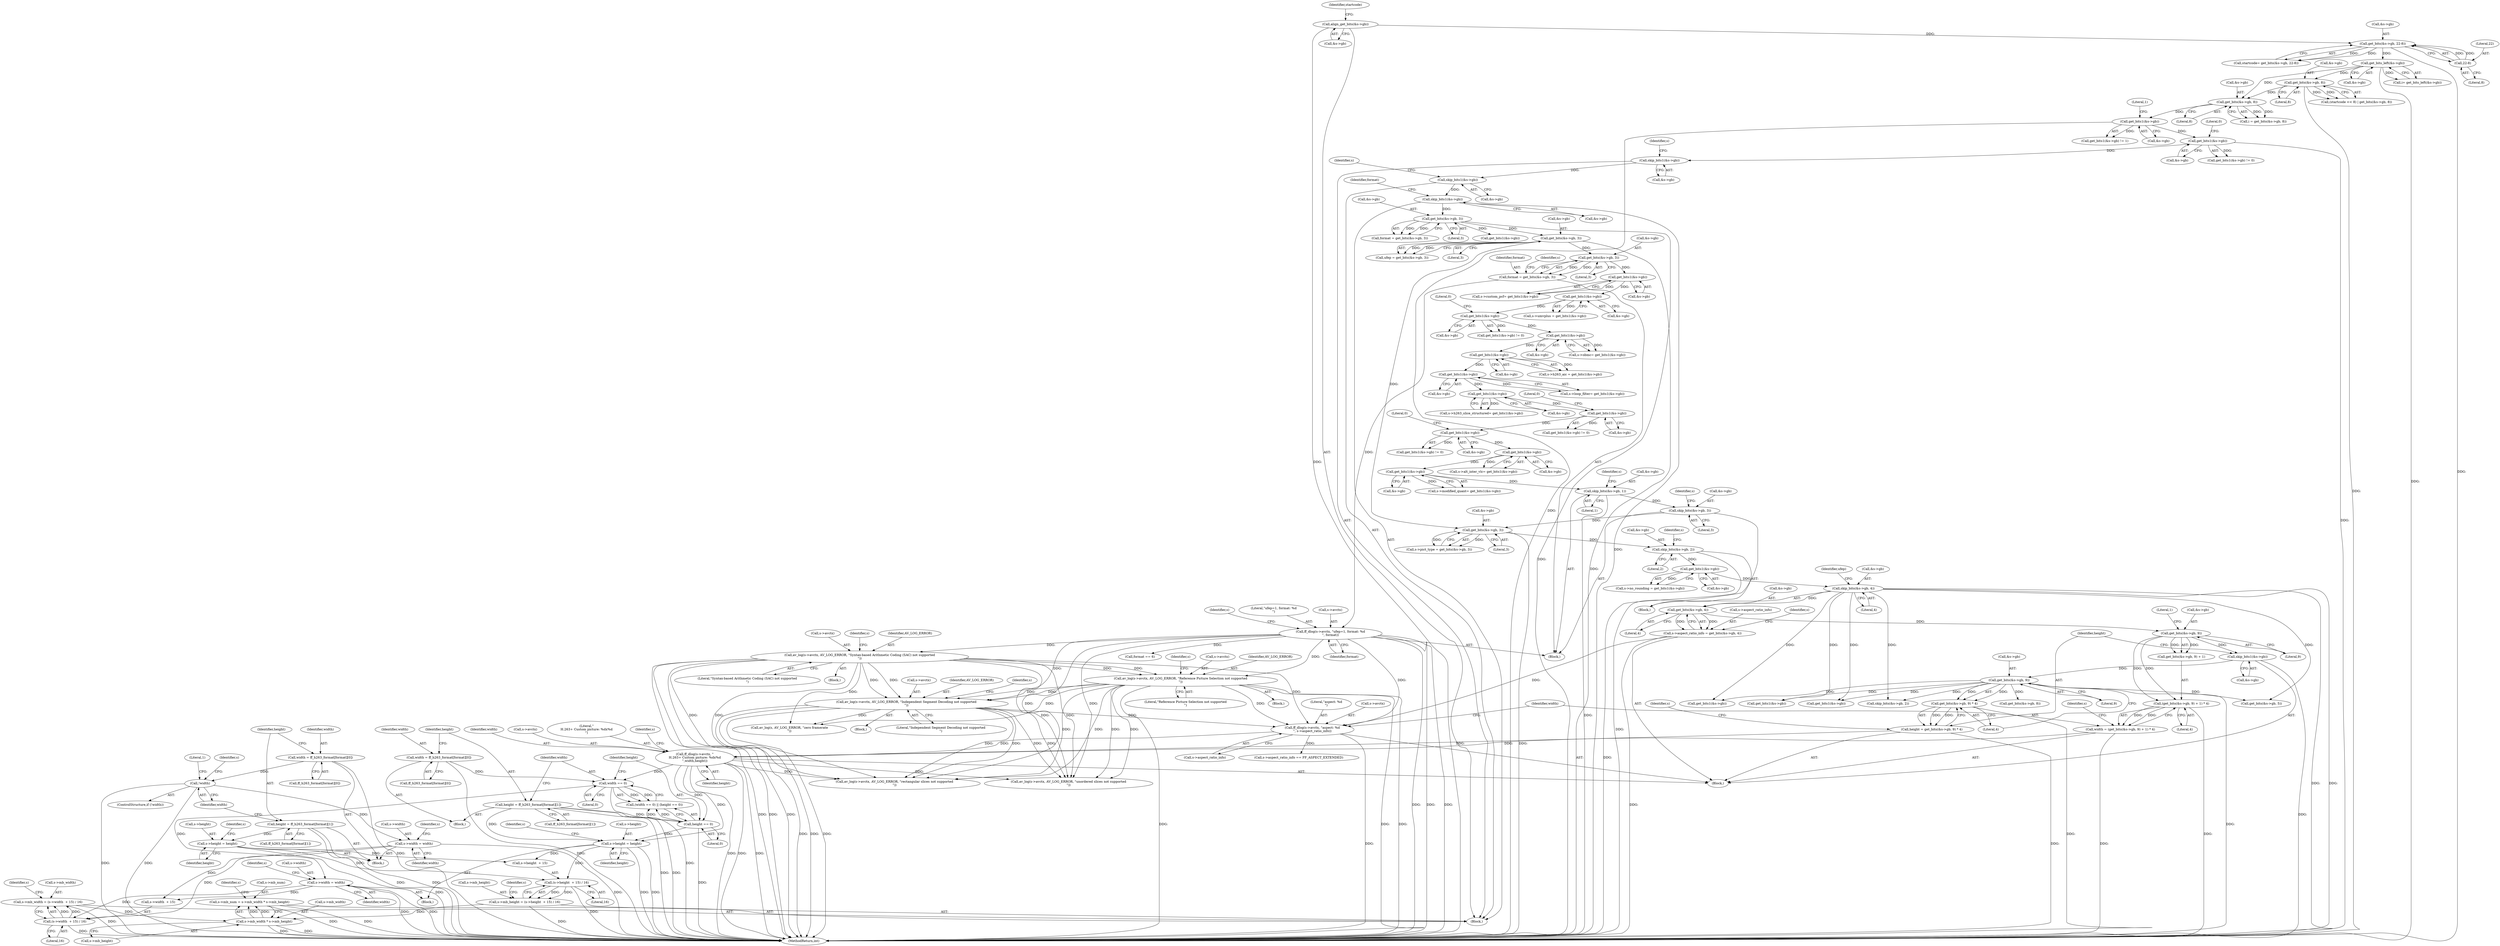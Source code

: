 digraph "1_libav_0a49a62f998747cfa564d98d36a459fe70d3299b@integer" {
"1001059" [label="(Call,s->mb_num = s->mb_width * s->mb_height)"];
"1001063" [label="(Call,s->mb_width * s->mb_height)"];
"1001037" [label="(Call,s->mb_width = (s->width  + 15) / 16)"];
"1001041" [label="(Call,(s->width  + 15) / 16)"];
"1000850" [label="(Call,s->width = width)"];
"1000841" [label="(Call,width == 0)"];
"1000824" [label="(Call,width = ff_h263_format[format][0])"];
"1000767" [label="(Call,ff_dlog(s->avctx, \"\nH.263+ Custom picture: %dx%d\n\",width,height))"];
"1000732" [label="(Call,ff_dlog(s->avctx, \"aspect: %d\n\", s->aspect_ratio_info))"];
"1000459" [label="(Call,ff_dlog(s->avctx, \"ufep=1, format: %d\n\", format))"];
"1000451" [label="(Call,format = get_bits(&s->gb, 3))"];
"1000453" [label="(Call,get_bits(&s->gb, 3))"];
"1000440" [label="(Call,get_bits(&s->gb, 3))"];
"1000292" [label="(Call,get_bits(&s->gb, 3))"];
"1000285" [label="(Call,skip_bits1(&s->gb))"];
"1000280" [label="(Call,skip_bits1(&s->gb))"];
"1000275" [label="(Call,skip_bits1(&s->gb))"];
"1000259" [label="(Call,get_bits1(&s->gb))"];
"1000241" [label="(Call,get_bits1(&s->gb))"];
"1000207" [label="(Call,get_bits(&s->gb, 8))"];
"1000179" [label="(Call,get_bits(&s->gb, 8))"];
"1000160" [label="(Call,get_bits_left(&s->gb))"];
"1000149" [label="(Call,get_bits(&s->gb, 22-8))"];
"1000142" [label="(Call,align_get_bits(&s->gb))"];
"1000154" [label="(Call,22-8)"];
"1000492" [label="(Call,av_log(s->avctx, AV_LOG_ERROR, \"Syntax-based Arithmetic Coding (SAC) not supported\n\"))"];
"1000573" [label="(Call,av_log(s->avctx, AV_LOG_ERROR, \"Independent Segment Decoding not supported\n\"))"];
"1000558" [label="(Call,av_log(s->avctx, AV_LOG_ERROR, \"Reference Picture Selection not supported\n\"))"];
"1000722" [label="(Call,s->aspect_ratio_info = get_bits(&s->gb, 4))"];
"1000726" [label="(Call,get_bits(&s->gb, 4))"];
"1000708" [label="(Call,skip_bits(&s->gb, 4))"];
"1000703" [label="(Call,get_bits1(&s->gb))"];
"1000693" [label="(Call,skip_bits(&s->gb, 2))"];
"1000638" [label="(Call,get_bits(&s->gb, 3))"];
"1000612" [label="(Call,skip_bits(&s->gb, 3))"];
"1000606" [label="(Call,skip_bits(&s->gb, 1))"];
"1000592" [label="(Call,get_bits1(&s->gb))"];
"1000583" [label="(Call,get_bits1(&s->gb))"];
"1000566" [label="(Call,get_bits1(&s->gb))"];
"1000551" [label="(Call,get_bits1(&s->gb))"];
"1000544" [label="(Call,get_bits1(&s->gb))"];
"1000520" [label="(Call,get_bits1(&s->gb))"];
"1000511" [label="(Call,get_bits1(&s->gb))"];
"1000502" [label="(Call,get_bits1(&s->gb))"];
"1000485" [label="(Call,get_bits1(&s->gb))"];
"1000478" [label="(Call,get_bits1(&s->gb))"];
"1000469" [label="(Call,get_bits1(&s->gb))"];
"1000740" [label="(Call,width = (get_bits(&s->gb, 9) + 1) * 4)"];
"1000742" [label="(Call,(get_bits(&s->gb, 9) + 1) * 4)"];
"1000744" [label="(Call,get_bits(&s->gb, 9))"];
"1000757" [label="(Call,height = get_bits(&s->gb, 9) * 4)"];
"1000759" [label="(Call,get_bits(&s->gb, 9) * 4)"];
"1000760" [label="(Call,get_bits(&s->gb, 9))"];
"1000752" [label="(Call,skip_bits1(&s->gb))"];
"1000418" [label="(Call,s->width = width)"];
"1000327" [label="(Call,!width)"];
"1000312" [label="(Call,width = ff_h263_format[format][0])"];
"1001048" [label="(Call,s->mb_height = (s->height  + 15) / 16)"];
"1001052" [label="(Call,(s->height  + 15) / 16)"];
"1000423" [label="(Call,s->height = height)"];
"1000319" [label="(Call,height = ff_h263_format[format][1])"];
"1000855" [label="(Call,s->height = height)"];
"1000831" [label="(Call,height = ff_h263_format[format][1])"];
"1000844" [label="(Call,height == 0)"];
"1000422" [label="(Identifier,width)"];
"1001041" [label="(Call,(s->width  + 15) / 16)"];
"1000731" [label="(Literal,4)"];
"1000490" [label="(Literal,0)"];
"1000419" [label="(Call,s->width)"];
"1000823" [label="(Block,)"];
"1000160" [label="(Call,get_bits_left(&s->gb))"];
"1000855" [label="(Call,s->height = height)"];
"1000577" [label="(Identifier,AV_LOG_ERROR)"];
"1000638" [label="(Call,get_bits(&s->gb, 3))"];
"1000491" [label="(Block,)"];
"1000693" [label="(Call,skip_bits(&s->gb, 2))"];
"1000588" [label="(Call,s->modified_quant= get_bits1(&s->gb))"];
"1000156" [label="(Literal,8)"];
"1000184" [label="(Literal,8)"];
"1000726" [label="(Call,get_bits(&s->gb, 4))"];
"1000606" [label="(Call,skip_bits(&s->gb, 1))"];
"1000550" [label="(Call,get_bits1(&s->gb) != 0)"];
"1000327" [label="(Call,!width)"];
"1001060" [label="(Call,s->mb_num)"];
"1000718" [label="(Call,format == 6)"];
"1000440" [label="(Call,get_bits(&s->gb, 3))"];
"1000634" [label="(Call,s->pict_type = get_bits(&s->gb, 3))"];
"1001053" [label="(Call,s->height  + 15)"];
"1000825" [label="(Identifier,width)"];
"1000765" [label="(Literal,9)"];
"1000479" [label="(Call,&s->gb)"];
"1000212" [label="(Literal,8)"];
"1000551" [label="(Call,get_bits1(&s->gb))"];
"1000566" [label="(Call,get_bits1(&s->gb))"];
"1000727" [label="(Call,&s->gb)"];
"1000431" [label="(Block,)"];
"1000242" [label="(Call,&s->gb)"];
"1000859" [label="(Identifier,height)"];
"1000507" [label="(Call,s->h263_aic = get_bits1(&s->gb))"];
"1000844" [label="(Call,height == 0)"];
"1000461" [label="(Identifier,s)"];
"1000260" [label="(Call,&s->gb)"];
"1000297" [label="(Literal,3)"];
"1000454" [label="(Call,&s->gb)"];
"1000742" [label="(Call,(get_bits(&s->gb, 9) + 1) * 4)"];
"1000723" [label="(Call,s->aspect_ratio_info)"];
"1000636" [label="(Identifier,s)"];
"1000862" [label="(Identifier,s)"];
"1000338" [label="(Call,get_bits1(&s->gb))"];
"1000611" [label="(Literal,1)"];
"1000328" [label="(Identifier,width)"];
"1000486" [label="(Call,&s->gb)"];
"1000846" [label="(Literal,0)"];
"1000326" [label="(ControlStructure,if (!width))"];
"1000545" [label="(Call,&s->gb)"];
"1000584" [label="(Call,&s->gb)"];
"1000999" [label="(Call,get_bits1(&s->gb))"];
"1000736" [label="(Literal,\"aspect: %d\n\")"];
"1000314" [label="(Call,ff_h263_format[format][0])"];
"1000154" [label="(Call,22-8)"];
"1000321" [label="(Call,ff_h263_format[format][1])"];
"1000722" [label="(Call,s->aspect_ratio_info = get_bits(&s->gb, 4))"];
"1000556" [label="(Literal,0)"];
"1000427" [label="(Identifier,height)"];
"1000573" [label="(Call,av_log(s->avctx, AV_LOG_ERROR, \"Independent Segment Decoding not supported\n\"))"];
"1000281" [label="(Call,&s->gb)"];
"1000743" [label="(Call,get_bits(&s->gb, 9) + 1)"];
"1001067" [label="(Call,s->mb_height)"];
"1000758" [label="(Identifier,height)"];
"1000320" [label="(Identifier,height)"];
"1001037" [label="(Call,s->mb_width = (s->width  + 15) / 16)"];
"1000733" [label="(Call,s->avctx)"];
"1000288" [label="(Identifier,s)"];
"1000452" [label="(Identifier,format)"];
"1000744" [label="(Call,get_bits(&s->gb, 9))"];
"1000592" [label="(Call,get_bits1(&s->gb))"];
"1000258" [label="(Call,get_bits1(&s->gb) != 0)"];
"1000478" [label="(Call,get_bits1(&s->gb))"];
"1000716" [label="(Block,)"];
"1000147" [label="(Call,startcode= get_bits(&s->gb, 22-8))"];
"1000708" [label="(Call,skip_bits(&s->gb, 4))"];
"1000516" [label="(Call,s->loop_filter= get_bits1(&s->gb))"];
"1000831" [label="(Call,height = ff_h263_format[format][1])"];
"1000450" [label="(Block,)"];
"1000643" [label="(Literal,3)"];
"1000306" [label="(Block,)"];
"1000751" [label="(Literal,4)"];
"1000241" [label="(Call,get_bits1(&s->gb))"];
"1000854" [label="(Identifier,width)"];
"1000474" [label="(Call,s->umvplus = get_bits1(&s->gb))"];
"1000175" [label="(Call,(startcode << 8) | get_bits(&s->gb, 8))"];
"1000563" [label="(Literal,\"Reference Picture Selection not supported\n\")"];
"1000552" [label="(Call,&s->gb)"];
"1000766" [label="(Literal,4)"];
"1001031" [label="(Call,get_bits(&s->gb, 5))"];
"1001058" [label="(Literal,16)"];
"1000981" [label="(Call,get_bits1(&s->gb))"];
"1000737" [label="(Call,s->aspect_ratio_info)"];
"1000292" [label="(Call,get_bits(&s->gb, 3))"];
"1000745" [label="(Call,&s->gb)"];
"1000845" [label="(Identifier,height)"];
"1000275" [label="(Call,skip_bits1(&s->gb))"];
"1000578" [label="(Literal,\"Independent Segment Decoding not supported\n\")"];
"1000713" [label="(Literal,4)"];
"1000775" [label="(Call,s->aspect_ratio_info == FF_ASPECT_EXTENDED)"];
"1000773" [label="(Identifier,height)"];
"1000704" [label="(Call,&s->gb)"];
"1000161" [label="(Call,&s->gb)"];
"1000464" [label="(Identifier,format)"];
"1001059" [label="(Call,s->mb_num = s->mb_width * s->mb_height)"];
"1000544" [label="(Call,get_bits1(&s->gb))"];
"1000143" [label="(Call,&s->gb)"];
"1000485" [label="(Call,get_bits1(&s->gb))"];
"1001049" [label="(Call,s->mb_height)"];
"1000521" [label="(Call,&s->gb)"];
"1000286" [label="(Call,&s->gb)"];
"1000777" [label="(Identifier,s)"];
"1000331" [label="(Literal,1)"];
"1000496" [label="(Identifier,AV_LOG_ERROR)"];
"1000520" [label="(Call,get_bits1(&s->gb))"];
"1000581" [label="(Identifier,s)"];
"1000757" [label="(Call,height = get_bits(&s->gb, 9) * 4)"];
"1000639" [label="(Call,&s->gb)"];
"1000498" [label="(Call,s->obmc= get_bits1(&s->gb))"];
"1000613" [label="(Call,&s->gb)"];
"1000915" [label="(Call,av_log(s, AV_LOG_ERROR, \"zero framerate\n\"))"];
"1000511" [label="(Call,get_bits1(&s->gb))"];
"1000772" [label="(Identifier,width)"];
"1000470" [label="(Call,&s->gb)"];
"1000259" [label="(Call,get_bits1(&s->gb))"];
"1001006" [label="(Call,av_log(s->avctx, AV_LOG_ERROR, \"rectangular slices not supported\n\"))"];
"1000240" [label="(Call,get_bits1(&s->gb) != 1)"];
"1000768" [label="(Call,s->avctx)"];
"1000558" [label="(Call,av_log(s->avctx, AV_LOG_ERROR, \"Reference Picture Selection not supported\n\"))"];
"1000280" [label="(Call,skip_bits1(&s->gb))"];
"1000290" [label="(Call,format = get_bits(&s->gb, 3))"];
"1000502" [label="(Call,get_bits1(&s->gb))"];
"1000559" [label="(Call,s->avctx)"];
"1000425" [label="(Identifier,s)"];
"1000334" [label="(Identifier,s)"];
"1000423" [label="(Call,s->height = height)"];
"1001039" [label="(Identifier,s)"];
"1000740" [label="(Call,width = (get_bits(&s->gb, 9) + 1) * 4)"];
"1000833" [label="(Call,ff_h263_format[format][1])"];
"1000150" [label="(Call,&s->gb)"];
"1000965" [label="(Call,skip_bits(&s->gb, 2))"];
"1001073" [label="(Identifier,s)"];
"1000841" [label="(Call,width == 0)"];
"1000458" [label="(Literal,3)"];
"1000283" [label="(Identifier,s)"];
"1000755" [label="(Identifier,s)"];
"1000460" [label="(Call,s->avctx)"];
"1000826" [label="(Call,ff_h263_format[format][0])"];
"1000850" [label="(Call,s->width = width)"];
"1000572" [label="(Block,)"];
"1000741" [label="(Identifier,width)"];
"1000451" [label="(Call,format = get_bits(&s->gb, 3))"];
"1000752" [label="(Call,skip_bits1(&s->gb))"];
"1001048" [label="(Call,s->mb_height = (s->height  + 15) / 16)"];
"1000699" [label="(Call,s->no_rounding = get_bits1(&s->gb))"];
"1000734" [label="(Identifier,s)"];
"1001038" [label="(Call,s->mb_width)"];
"1000750" [label="(Literal,1)"];
"1000840" [label="(Call,(width == 0) || (height == 0))"];
"1000698" [label="(Literal,2)"];
"1000492" [label="(Call,av_log(s->avctx, AV_LOG_ERROR, \"Syntax-based Arithmetic Coding (SAC) not supported\n\"))"];
"1000607" [label="(Call,&s->gb)"];
"1000617" [label="(Literal,3)"];
"1000438" [label="(Call,ufep = get_bits(&s->gb, 3))"];
"1000512" [label="(Call,&s->gb)"];
"1001050" [label="(Identifier,s)"];
"1000557" [label="(Block,)"];
"1000424" [label="(Call,s->height)"];
"1000761" [label="(Call,&s->gb)"];
"1000579" [label="(Call,s->alt_inter_vlc= get_bits1(&s->gb))"];
"1000453" [label="(Call,get_bits(&s->gb, 3))"];
"1000493" [label="(Call,s->avctx)"];
"1000497" [label="(Literal,\"Syntax-based Arithmetic Coding (SAC) not supported\n\")"];
"1000789" [label="(Call,get_bits(&s->gb, 8))"];
"1000583" [label="(Call,get_bits1(&s->gb))"];
"1000562" [label="(Identifier,AV_LOG_ERROR)"];
"1000148" [label="(Identifier,startcode)"];
"1000469" [label="(Call,get_bits1(&s->gb))"];
"1000856" [label="(Call,s->height)"];
"1000540" [label="(Call,s->h263_slice_structured= get_bits1(&s->gb))"];
"1000179" [label="(Call,get_bits(&s->gb, 8))"];
"1000769" [label="(Identifier,s)"];
"1000759" [label="(Call,get_bits(&s->gb, 9) * 4)"];
"1000593" [label="(Call,&s->gb)"];
"1000612" [label="(Call,skip_bits(&s->gb, 3))"];
"1000703" [label="(Call,get_bits1(&s->gb))"];
"1000445" [label="(Literal,3)"];
"1000246" [label="(Literal,1)"];
"1000459" [label="(Call,ff_dlog(s->avctx, \"ufep=1, format: %d\n\", format))"];
"1000142" [label="(Call,align_get_bits(&s->gb))"];
"1000205" [label="(Call,i = get_bits(&s->gb, 8))"];
"1000285" [label="(Call,skip_bits1(&s->gb))"];
"1000207" [label="(Call,get_bits(&s->gb, 8))"];
"1000885" [label="(Call,get_bits1(&s->gb))"];
"1000312" [label="(Call,width = ff_h263_format[format][0])"];
"1000465" [label="(Call,s->custom_pcf= get_bits1(&s->gb))"];
"1001063" [label="(Call,s->mb_width * s->mb_height)"];
"1001064" [label="(Call,s->mb_width)"];
"1001047" [label="(Literal,16)"];
"1000760" [label="(Call,get_bits(&s->gb, 9))"];
"1000149" [label="(Call,get_bits(&s->gb, 22-8))"];
"1000467" [label="(Identifier,s)"];
"1000832" [label="(Identifier,height)"];
"1000291" [label="(Identifier,format)"];
"1001021" [label="(Call,av_log(s->avctx, AV_LOG_ERROR, \"unordered slices not supported\n\"))"];
"1000500" [label="(Identifier,s)"];
"1000732" [label="(Call,ff_dlog(s->avctx, \"aspect: %d\n\", s->aspect_ratio_info))"];
"1000574" [label="(Call,s->avctx)"];
"1000208" [label="(Call,&s->gb)"];
"1000567" [label="(Call,&s->gb)"];
"1000180" [label="(Call,&s->gb)"];
"1000276" [label="(Call,&s->gb)"];
"1000851" [label="(Call,s->width)"];
"1000753" [label="(Call,&s->gb)"];
"1001061" [label="(Identifier,s)"];
"1000571" [label="(Literal,0)"];
"1000441" [label="(Call,&s->gb)"];
"1000264" [label="(Literal,0)"];
"1001042" [label="(Call,s->width  + 15)"];
"1001052" [label="(Call,(s->height  + 15) / 16)"];
"1000313" [label="(Identifier,width)"];
"1000767" [label="(Call,ff_dlog(s->avctx, \"\nH.263+ Custom picture: %dx%d\n\",width,height))"];
"1000418" [label="(Call,s->width = width)"];
"1000136" [label="(Block,)"];
"1001092" [label="(MethodReturn,int)"];
"1000721" [label="(Block,)"];
"1000463" [label="(Literal,\"ufep=1, format: %d\n\")"];
"1000565" [label="(Call,get_bits1(&s->gb) != 0)"];
"1000771" [label="(Literal,\"\nH.263+ Custom picture: %dx%d\n\")"];
"1000293" [label="(Call,&s->gb)"];
"1000709" [label="(Call,&s->gb)"];
"1000503" [label="(Call,&s->gb)"];
"1000484" [label="(Call,get_bits1(&s->gb) != 0)"];
"1000694" [label="(Call,&s->gb)"];
"1000843" [label="(Literal,0)"];
"1000857" [label="(Identifier,s)"];
"1000155" [label="(Literal,22)"];
"1000158" [label="(Call,i= get_bits_left(&s->gb))"];
"1000319" [label="(Call,height = ff_h263_format[format][1])"];
"1000749" [label="(Literal,9)"];
"1000824" [label="(Call,width = ff_h263_format[format][0])"];
"1000701" [label="(Identifier,s)"];
"1000615" [label="(Identifier,s)"];
"1000842" [label="(Identifier,width)"];
"1000715" [label="(Identifier,ufep)"];
"1000569" [label="(Identifier,s)"];
"1001059" -> "1000136"  [label="AST: "];
"1001059" -> "1001063"  [label="CFG: "];
"1001060" -> "1001059"  [label="AST: "];
"1001063" -> "1001059"  [label="AST: "];
"1001073" -> "1001059"  [label="CFG: "];
"1001059" -> "1001092"  [label="DDG: "];
"1001059" -> "1001092"  [label="DDG: "];
"1001063" -> "1001059"  [label="DDG: "];
"1001063" -> "1001059"  [label="DDG: "];
"1001063" -> "1001067"  [label="CFG: "];
"1001064" -> "1001063"  [label="AST: "];
"1001067" -> "1001063"  [label="AST: "];
"1001063" -> "1001092"  [label="DDG: "];
"1001063" -> "1001092"  [label="DDG: "];
"1001037" -> "1001063"  [label="DDG: "];
"1001048" -> "1001063"  [label="DDG: "];
"1001037" -> "1000136"  [label="AST: "];
"1001037" -> "1001041"  [label="CFG: "];
"1001038" -> "1001037"  [label="AST: "];
"1001041" -> "1001037"  [label="AST: "];
"1001050" -> "1001037"  [label="CFG: "];
"1001037" -> "1001092"  [label="DDG: "];
"1001041" -> "1001037"  [label="DDG: "];
"1001041" -> "1001037"  [label="DDG: "];
"1001041" -> "1001047"  [label="CFG: "];
"1001042" -> "1001041"  [label="AST: "];
"1001047" -> "1001041"  [label="AST: "];
"1001041" -> "1001092"  [label="DDG: "];
"1000850" -> "1001041"  [label="DDG: "];
"1000418" -> "1001041"  [label="DDG: "];
"1000850" -> "1000716"  [label="AST: "];
"1000850" -> "1000854"  [label="CFG: "];
"1000851" -> "1000850"  [label="AST: "];
"1000854" -> "1000850"  [label="AST: "];
"1000857" -> "1000850"  [label="CFG: "];
"1000850" -> "1001092"  [label="DDG: "];
"1000850" -> "1001092"  [label="DDG: "];
"1000841" -> "1000850"  [label="DDG: "];
"1000850" -> "1001042"  [label="DDG: "];
"1000841" -> "1000840"  [label="AST: "];
"1000841" -> "1000843"  [label="CFG: "];
"1000842" -> "1000841"  [label="AST: "];
"1000843" -> "1000841"  [label="AST: "];
"1000845" -> "1000841"  [label="CFG: "];
"1000840" -> "1000841"  [label="CFG: "];
"1000841" -> "1001092"  [label="DDG: "];
"1000841" -> "1000840"  [label="DDG: "];
"1000841" -> "1000840"  [label="DDG: "];
"1000824" -> "1000841"  [label="DDG: "];
"1000767" -> "1000841"  [label="DDG: "];
"1000824" -> "1000823"  [label="AST: "];
"1000824" -> "1000826"  [label="CFG: "];
"1000825" -> "1000824"  [label="AST: "];
"1000826" -> "1000824"  [label="AST: "];
"1000832" -> "1000824"  [label="CFG: "];
"1000824" -> "1001092"  [label="DDG: "];
"1000767" -> "1000721"  [label="AST: "];
"1000767" -> "1000773"  [label="CFG: "];
"1000768" -> "1000767"  [label="AST: "];
"1000771" -> "1000767"  [label="AST: "];
"1000772" -> "1000767"  [label="AST: "];
"1000773" -> "1000767"  [label="AST: "];
"1000777" -> "1000767"  [label="CFG: "];
"1000767" -> "1001092"  [label="DDG: "];
"1000767" -> "1001092"  [label="DDG: "];
"1000767" -> "1001092"  [label="DDG: "];
"1000732" -> "1000767"  [label="DDG: "];
"1000740" -> "1000767"  [label="DDG: "];
"1000757" -> "1000767"  [label="DDG: "];
"1000767" -> "1000844"  [label="DDG: "];
"1000767" -> "1000855"  [label="DDG: "];
"1000767" -> "1001006"  [label="DDG: "];
"1000767" -> "1001021"  [label="DDG: "];
"1000732" -> "1000721"  [label="AST: "];
"1000732" -> "1000737"  [label="CFG: "];
"1000733" -> "1000732"  [label="AST: "];
"1000736" -> "1000732"  [label="AST: "];
"1000737" -> "1000732"  [label="AST: "];
"1000741" -> "1000732"  [label="CFG: "];
"1000732" -> "1001092"  [label="DDG: "];
"1000459" -> "1000732"  [label="DDG: "];
"1000492" -> "1000732"  [label="DDG: "];
"1000573" -> "1000732"  [label="DDG: "];
"1000558" -> "1000732"  [label="DDG: "];
"1000722" -> "1000732"  [label="DDG: "];
"1000732" -> "1000775"  [label="DDG: "];
"1000459" -> "1000450"  [label="AST: "];
"1000459" -> "1000464"  [label="CFG: "];
"1000460" -> "1000459"  [label="AST: "];
"1000463" -> "1000459"  [label="AST: "];
"1000464" -> "1000459"  [label="AST: "];
"1000467" -> "1000459"  [label="CFG: "];
"1000459" -> "1001092"  [label="DDG: "];
"1000459" -> "1001092"  [label="DDG: "];
"1000459" -> "1001092"  [label="DDG: "];
"1000451" -> "1000459"  [label="DDG: "];
"1000459" -> "1000492"  [label="DDG: "];
"1000459" -> "1000558"  [label="DDG: "];
"1000459" -> "1000573"  [label="DDG: "];
"1000459" -> "1000718"  [label="DDG: "];
"1000459" -> "1001006"  [label="DDG: "];
"1000459" -> "1001021"  [label="DDG: "];
"1000451" -> "1000450"  [label="AST: "];
"1000451" -> "1000453"  [label="CFG: "];
"1000452" -> "1000451"  [label="AST: "];
"1000453" -> "1000451"  [label="AST: "];
"1000461" -> "1000451"  [label="CFG: "];
"1000453" -> "1000451"  [label="DDG: "];
"1000453" -> "1000451"  [label="DDG: "];
"1000453" -> "1000458"  [label="CFG: "];
"1000454" -> "1000453"  [label="AST: "];
"1000458" -> "1000453"  [label="AST: "];
"1000440" -> "1000453"  [label="DDG: "];
"1000453" -> "1000469"  [label="DDG: "];
"1000440" -> "1000438"  [label="AST: "];
"1000440" -> "1000445"  [label="CFG: "];
"1000441" -> "1000440"  [label="AST: "];
"1000445" -> "1000440"  [label="AST: "];
"1000438" -> "1000440"  [label="CFG: "];
"1000440" -> "1001092"  [label="DDG: "];
"1000440" -> "1000438"  [label="DDG: "];
"1000440" -> "1000438"  [label="DDG: "];
"1000292" -> "1000440"  [label="DDG: "];
"1000440" -> "1000638"  [label="DDG: "];
"1000292" -> "1000290"  [label="AST: "];
"1000292" -> "1000297"  [label="CFG: "];
"1000293" -> "1000292"  [label="AST: "];
"1000297" -> "1000292"  [label="AST: "];
"1000290" -> "1000292"  [label="CFG: "];
"1000292" -> "1001092"  [label="DDG: "];
"1000292" -> "1000290"  [label="DDG: "];
"1000292" -> "1000290"  [label="DDG: "];
"1000285" -> "1000292"  [label="DDG: "];
"1000292" -> "1000338"  [label="DDG: "];
"1000285" -> "1000136"  [label="AST: "];
"1000285" -> "1000286"  [label="CFG: "];
"1000286" -> "1000285"  [label="AST: "];
"1000291" -> "1000285"  [label="CFG: "];
"1000285" -> "1001092"  [label="DDG: "];
"1000280" -> "1000285"  [label="DDG: "];
"1000280" -> "1000136"  [label="AST: "];
"1000280" -> "1000281"  [label="CFG: "];
"1000281" -> "1000280"  [label="AST: "];
"1000288" -> "1000280"  [label="CFG: "];
"1000275" -> "1000280"  [label="DDG: "];
"1000275" -> "1000136"  [label="AST: "];
"1000275" -> "1000276"  [label="CFG: "];
"1000276" -> "1000275"  [label="AST: "];
"1000283" -> "1000275"  [label="CFG: "];
"1000259" -> "1000275"  [label="DDG: "];
"1000259" -> "1000258"  [label="AST: "];
"1000259" -> "1000260"  [label="CFG: "];
"1000260" -> "1000259"  [label="AST: "];
"1000264" -> "1000259"  [label="CFG: "];
"1000259" -> "1001092"  [label="DDG: "];
"1000259" -> "1000258"  [label="DDG: "];
"1000241" -> "1000259"  [label="DDG: "];
"1000241" -> "1000240"  [label="AST: "];
"1000241" -> "1000242"  [label="CFG: "];
"1000242" -> "1000241"  [label="AST: "];
"1000246" -> "1000241"  [label="CFG: "];
"1000241" -> "1001092"  [label="DDG: "];
"1000241" -> "1000240"  [label="DDG: "];
"1000207" -> "1000241"  [label="DDG: "];
"1000207" -> "1000205"  [label="AST: "];
"1000207" -> "1000212"  [label="CFG: "];
"1000208" -> "1000207"  [label="AST: "];
"1000212" -> "1000207"  [label="AST: "];
"1000205" -> "1000207"  [label="CFG: "];
"1000207" -> "1000205"  [label="DDG: "];
"1000207" -> "1000205"  [label="DDG: "];
"1000179" -> "1000207"  [label="DDG: "];
"1000160" -> "1000207"  [label="DDG: "];
"1000179" -> "1000175"  [label="AST: "];
"1000179" -> "1000184"  [label="CFG: "];
"1000180" -> "1000179"  [label="AST: "];
"1000184" -> "1000179"  [label="AST: "];
"1000175" -> "1000179"  [label="CFG: "];
"1000179" -> "1001092"  [label="DDG: "];
"1000179" -> "1000175"  [label="DDG: "];
"1000179" -> "1000175"  [label="DDG: "];
"1000160" -> "1000179"  [label="DDG: "];
"1000160" -> "1000158"  [label="AST: "];
"1000160" -> "1000161"  [label="CFG: "];
"1000161" -> "1000160"  [label="AST: "];
"1000158" -> "1000160"  [label="CFG: "];
"1000160" -> "1001092"  [label="DDG: "];
"1000160" -> "1000158"  [label="DDG: "];
"1000149" -> "1000160"  [label="DDG: "];
"1000149" -> "1000147"  [label="AST: "];
"1000149" -> "1000154"  [label="CFG: "];
"1000150" -> "1000149"  [label="AST: "];
"1000154" -> "1000149"  [label="AST: "];
"1000147" -> "1000149"  [label="CFG: "];
"1000149" -> "1001092"  [label="DDG: "];
"1000149" -> "1000147"  [label="DDG: "];
"1000149" -> "1000147"  [label="DDG: "];
"1000142" -> "1000149"  [label="DDG: "];
"1000154" -> "1000149"  [label="DDG: "];
"1000154" -> "1000149"  [label="DDG: "];
"1000142" -> "1000136"  [label="AST: "];
"1000142" -> "1000143"  [label="CFG: "];
"1000143" -> "1000142"  [label="AST: "];
"1000148" -> "1000142"  [label="CFG: "];
"1000142" -> "1001092"  [label="DDG: "];
"1000154" -> "1000156"  [label="CFG: "];
"1000155" -> "1000154"  [label="AST: "];
"1000156" -> "1000154"  [label="AST: "];
"1000492" -> "1000491"  [label="AST: "];
"1000492" -> "1000497"  [label="CFG: "];
"1000493" -> "1000492"  [label="AST: "];
"1000496" -> "1000492"  [label="AST: "];
"1000497" -> "1000492"  [label="AST: "];
"1000500" -> "1000492"  [label="CFG: "];
"1000492" -> "1001092"  [label="DDG: "];
"1000492" -> "1001092"  [label="DDG: "];
"1000492" -> "1001092"  [label="DDG: "];
"1000492" -> "1000558"  [label="DDG: "];
"1000492" -> "1000558"  [label="DDG: "];
"1000492" -> "1000573"  [label="DDG: "];
"1000492" -> "1000573"  [label="DDG: "];
"1000492" -> "1000915"  [label="DDG: "];
"1000492" -> "1001006"  [label="DDG: "];
"1000492" -> "1001006"  [label="DDG: "];
"1000492" -> "1001021"  [label="DDG: "];
"1000492" -> "1001021"  [label="DDG: "];
"1000573" -> "1000572"  [label="AST: "];
"1000573" -> "1000578"  [label="CFG: "];
"1000574" -> "1000573"  [label="AST: "];
"1000577" -> "1000573"  [label="AST: "];
"1000578" -> "1000573"  [label="AST: "];
"1000581" -> "1000573"  [label="CFG: "];
"1000573" -> "1001092"  [label="DDG: "];
"1000573" -> "1001092"  [label="DDG: "];
"1000573" -> "1001092"  [label="DDG: "];
"1000558" -> "1000573"  [label="DDG: "];
"1000558" -> "1000573"  [label="DDG: "];
"1000573" -> "1000915"  [label="DDG: "];
"1000573" -> "1001006"  [label="DDG: "];
"1000573" -> "1001006"  [label="DDG: "];
"1000573" -> "1001021"  [label="DDG: "];
"1000573" -> "1001021"  [label="DDG: "];
"1000558" -> "1000557"  [label="AST: "];
"1000558" -> "1000563"  [label="CFG: "];
"1000559" -> "1000558"  [label="AST: "];
"1000562" -> "1000558"  [label="AST: "];
"1000563" -> "1000558"  [label="AST: "];
"1000569" -> "1000558"  [label="CFG: "];
"1000558" -> "1001092"  [label="DDG: "];
"1000558" -> "1001092"  [label="DDG: "];
"1000558" -> "1001092"  [label="DDG: "];
"1000558" -> "1000915"  [label="DDG: "];
"1000558" -> "1001006"  [label="DDG: "];
"1000558" -> "1001006"  [label="DDG: "];
"1000558" -> "1001021"  [label="DDG: "];
"1000558" -> "1001021"  [label="DDG: "];
"1000722" -> "1000721"  [label="AST: "];
"1000722" -> "1000726"  [label="CFG: "];
"1000723" -> "1000722"  [label="AST: "];
"1000726" -> "1000722"  [label="AST: "];
"1000734" -> "1000722"  [label="CFG: "];
"1000722" -> "1001092"  [label="DDG: "];
"1000726" -> "1000722"  [label="DDG: "];
"1000726" -> "1000722"  [label="DDG: "];
"1000726" -> "1000731"  [label="CFG: "];
"1000727" -> "1000726"  [label="AST: "];
"1000731" -> "1000726"  [label="AST: "];
"1000708" -> "1000726"  [label="DDG: "];
"1000726" -> "1000744"  [label="DDG: "];
"1000708" -> "1000431"  [label="AST: "];
"1000708" -> "1000713"  [label="CFG: "];
"1000709" -> "1000708"  [label="AST: "];
"1000713" -> "1000708"  [label="AST: "];
"1000715" -> "1000708"  [label="CFG: "];
"1000708" -> "1001092"  [label="DDG: "];
"1000708" -> "1001092"  [label="DDG: "];
"1000703" -> "1000708"  [label="DDG: "];
"1000708" -> "1000885"  [label="DDG: "];
"1000708" -> "1000965"  [label="DDG: "];
"1000708" -> "1000981"  [label="DDG: "];
"1000708" -> "1000999"  [label="DDG: "];
"1000708" -> "1001031"  [label="DDG: "];
"1000703" -> "1000699"  [label="AST: "];
"1000703" -> "1000704"  [label="CFG: "];
"1000704" -> "1000703"  [label="AST: "];
"1000699" -> "1000703"  [label="CFG: "];
"1000703" -> "1000699"  [label="DDG: "];
"1000693" -> "1000703"  [label="DDG: "];
"1000693" -> "1000431"  [label="AST: "];
"1000693" -> "1000698"  [label="CFG: "];
"1000694" -> "1000693"  [label="AST: "];
"1000698" -> "1000693"  [label="AST: "];
"1000701" -> "1000693"  [label="CFG: "];
"1000693" -> "1001092"  [label="DDG: "];
"1000638" -> "1000693"  [label="DDG: "];
"1000638" -> "1000634"  [label="AST: "];
"1000638" -> "1000643"  [label="CFG: "];
"1000639" -> "1000638"  [label="AST: "];
"1000643" -> "1000638"  [label="AST: "];
"1000634" -> "1000638"  [label="CFG: "];
"1000638" -> "1001092"  [label="DDG: "];
"1000638" -> "1000634"  [label="DDG: "];
"1000638" -> "1000634"  [label="DDG: "];
"1000612" -> "1000638"  [label="DDG: "];
"1000612" -> "1000450"  [label="AST: "];
"1000612" -> "1000617"  [label="CFG: "];
"1000613" -> "1000612"  [label="AST: "];
"1000617" -> "1000612"  [label="AST: "];
"1000636" -> "1000612"  [label="CFG: "];
"1000612" -> "1001092"  [label="DDG: "];
"1000606" -> "1000612"  [label="DDG: "];
"1000606" -> "1000450"  [label="AST: "];
"1000606" -> "1000611"  [label="CFG: "];
"1000607" -> "1000606"  [label="AST: "];
"1000611" -> "1000606"  [label="AST: "];
"1000615" -> "1000606"  [label="CFG: "];
"1000606" -> "1001092"  [label="DDG: "];
"1000592" -> "1000606"  [label="DDG: "];
"1000592" -> "1000588"  [label="AST: "];
"1000592" -> "1000593"  [label="CFG: "];
"1000593" -> "1000592"  [label="AST: "];
"1000588" -> "1000592"  [label="CFG: "];
"1000592" -> "1000588"  [label="DDG: "];
"1000583" -> "1000592"  [label="DDG: "];
"1000583" -> "1000579"  [label="AST: "];
"1000583" -> "1000584"  [label="CFG: "];
"1000584" -> "1000583"  [label="AST: "];
"1000579" -> "1000583"  [label="CFG: "];
"1000583" -> "1000579"  [label="DDG: "];
"1000566" -> "1000583"  [label="DDG: "];
"1000566" -> "1000565"  [label="AST: "];
"1000566" -> "1000567"  [label="CFG: "];
"1000567" -> "1000566"  [label="AST: "];
"1000571" -> "1000566"  [label="CFG: "];
"1000566" -> "1000565"  [label="DDG: "];
"1000551" -> "1000566"  [label="DDG: "];
"1000551" -> "1000550"  [label="AST: "];
"1000551" -> "1000552"  [label="CFG: "];
"1000552" -> "1000551"  [label="AST: "];
"1000556" -> "1000551"  [label="CFG: "];
"1000551" -> "1000550"  [label="DDG: "];
"1000544" -> "1000551"  [label="DDG: "];
"1000544" -> "1000540"  [label="AST: "];
"1000544" -> "1000545"  [label="CFG: "];
"1000545" -> "1000544"  [label="AST: "];
"1000540" -> "1000544"  [label="CFG: "];
"1000544" -> "1000540"  [label="DDG: "];
"1000520" -> "1000544"  [label="DDG: "];
"1000520" -> "1000516"  [label="AST: "];
"1000520" -> "1000521"  [label="CFG: "];
"1000521" -> "1000520"  [label="AST: "];
"1000516" -> "1000520"  [label="CFG: "];
"1000520" -> "1000516"  [label="DDG: "];
"1000511" -> "1000520"  [label="DDG: "];
"1000511" -> "1000507"  [label="AST: "];
"1000511" -> "1000512"  [label="CFG: "];
"1000512" -> "1000511"  [label="AST: "];
"1000507" -> "1000511"  [label="CFG: "];
"1000511" -> "1000507"  [label="DDG: "];
"1000502" -> "1000511"  [label="DDG: "];
"1000502" -> "1000498"  [label="AST: "];
"1000502" -> "1000503"  [label="CFG: "];
"1000503" -> "1000502"  [label="AST: "];
"1000498" -> "1000502"  [label="CFG: "];
"1000502" -> "1000498"  [label="DDG: "];
"1000485" -> "1000502"  [label="DDG: "];
"1000485" -> "1000484"  [label="AST: "];
"1000485" -> "1000486"  [label="CFG: "];
"1000486" -> "1000485"  [label="AST: "];
"1000490" -> "1000485"  [label="CFG: "];
"1000485" -> "1000484"  [label="DDG: "];
"1000478" -> "1000485"  [label="DDG: "];
"1000478" -> "1000474"  [label="AST: "];
"1000478" -> "1000479"  [label="CFG: "];
"1000479" -> "1000478"  [label="AST: "];
"1000474" -> "1000478"  [label="CFG: "];
"1000478" -> "1000474"  [label="DDG: "];
"1000469" -> "1000478"  [label="DDG: "];
"1000469" -> "1000465"  [label="AST: "];
"1000469" -> "1000470"  [label="CFG: "];
"1000470" -> "1000469"  [label="AST: "];
"1000465" -> "1000469"  [label="CFG: "];
"1000469" -> "1000465"  [label="DDG: "];
"1000740" -> "1000721"  [label="AST: "];
"1000740" -> "1000742"  [label="CFG: "];
"1000741" -> "1000740"  [label="AST: "];
"1000742" -> "1000740"  [label="AST: "];
"1000755" -> "1000740"  [label="CFG: "];
"1000740" -> "1001092"  [label="DDG: "];
"1000742" -> "1000740"  [label="DDG: "];
"1000742" -> "1000740"  [label="DDG: "];
"1000742" -> "1000751"  [label="CFG: "];
"1000743" -> "1000742"  [label="AST: "];
"1000751" -> "1000742"  [label="AST: "];
"1000742" -> "1001092"  [label="DDG: "];
"1000744" -> "1000742"  [label="DDG: "];
"1000744" -> "1000742"  [label="DDG: "];
"1000744" -> "1000743"  [label="AST: "];
"1000744" -> "1000749"  [label="CFG: "];
"1000745" -> "1000744"  [label="AST: "];
"1000749" -> "1000744"  [label="AST: "];
"1000750" -> "1000744"  [label="CFG: "];
"1000744" -> "1000743"  [label="DDG: "];
"1000744" -> "1000743"  [label="DDG: "];
"1000744" -> "1000752"  [label="DDG: "];
"1000757" -> "1000721"  [label="AST: "];
"1000757" -> "1000759"  [label="CFG: "];
"1000758" -> "1000757"  [label="AST: "];
"1000759" -> "1000757"  [label="AST: "];
"1000769" -> "1000757"  [label="CFG: "];
"1000757" -> "1001092"  [label="DDG: "];
"1000759" -> "1000757"  [label="DDG: "];
"1000759" -> "1000757"  [label="DDG: "];
"1000759" -> "1000766"  [label="CFG: "];
"1000760" -> "1000759"  [label="AST: "];
"1000766" -> "1000759"  [label="AST: "];
"1000759" -> "1001092"  [label="DDG: "];
"1000760" -> "1000759"  [label="DDG: "];
"1000760" -> "1000759"  [label="DDG: "];
"1000760" -> "1000765"  [label="CFG: "];
"1000761" -> "1000760"  [label="AST: "];
"1000765" -> "1000760"  [label="AST: "];
"1000766" -> "1000760"  [label="CFG: "];
"1000760" -> "1001092"  [label="DDG: "];
"1000752" -> "1000760"  [label="DDG: "];
"1000760" -> "1000789"  [label="DDG: "];
"1000760" -> "1000885"  [label="DDG: "];
"1000760" -> "1000965"  [label="DDG: "];
"1000760" -> "1000981"  [label="DDG: "];
"1000760" -> "1000999"  [label="DDG: "];
"1000760" -> "1001031"  [label="DDG: "];
"1000752" -> "1000721"  [label="AST: "];
"1000752" -> "1000753"  [label="CFG: "];
"1000753" -> "1000752"  [label="AST: "];
"1000758" -> "1000752"  [label="CFG: "];
"1000752" -> "1001092"  [label="DDG: "];
"1000418" -> "1000306"  [label="AST: "];
"1000418" -> "1000422"  [label="CFG: "];
"1000419" -> "1000418"  [label="AST: "];
"1000422" -> "1000418"  [label="AST: "];
"1000425" -> "1000418"  [label="CFG: "];
"1000418" -> "1001092"  [label="DDG: "];
"1000327" -> "1000418"  [label="DDG: "];
"1000418" -> "1001042"  [label="DDG: "];
"1000327" -> "1000326"  [label="AST: "];
"1000327" -> "1000328"  [label="CFG: "];
"1000328" -> "1000327"  [label="AST: "];
"1000331" -> "1000327"  [label="CFG: "];
"1000334" -> "1000327"  [label="CFG: "];
"1000327" -> "1001092"  [label="DDG: "];
"1000327" -> "1001092"  [label="DDG: "];
"1000312" -> "1000327"  [label="DDG: "];
"1000312" -> "1000306"  [label="AST: "];
"1000312" -> "1000314"  [label="CFG: "];
"1000313" -> "1000312"  [label="AST: "];
"1000314" -> "1000312"  [label="AST: "];
"1000320" -> "1000312"  [label="CFG: "];
"1000312" -> "1001092"  [label="DDG: "];
"1001048" -> "1000136"  [label="AST: "];
"1001048" -> "1001052"  [label="CFG: "];
"1001049" -> "1001048"  [label="AST: "];
"1001052" -> "1001048"  [label="AST: "];
"1001061" -> "1001048"  [label="CFG: "];
"1001048" -> "1001092"  [label="DDG: "];
"1001052" -> "1001048"  [label="DDG: "];
"1001052" -> "1001048"  [label="DDG: "];
"1001052" -> "1001058"  [label="CFG: "];
"1001053" -> "1001052"  [label="AST: "];
"1001058" -> "1001052"  [label="AST: "];
"1001052" -> "1001092"  [label="DDG: "];
"1000423" -> "1001052"  [label="DDG: "];
"1000855" -> "1001052"  [label="DDG: "];
"1000423" -> "1000306"  [label="AST: "];
"1000423" -> "1000427"  [label="CFG: "];
"1000424" -> "1000423"  [label="AST: "];
"1000427" -> "1000423"  [label="AST: "];
"1001039" -> "1000423"  [label="CFG: "];
"1000423" -> "1001092"  [label="DDG: "];
"1000319" -> "1000423"  [label="DDG: "];
"1000423" -> "1001053"  [label="DDG: "];
"1000319" -> "1000306"  [label="AST: "];
"1000319" -> "1000321"  [label="CFG: "];
"1000320" -> "1000319"  [label="AST: "];
"1000321" -> "1000319"  [label="AST: "];
"1000328" -> "1000319"  [label="CFG: "];
"1000319" -> "1001092"  [label="DDG: "];
"1000319" -> "1001092"  [label="DDG: "];
"1000855" -> "1000716"  [label="AST: "];
"1000855" -> "1000859"  [label="CFG: "];
"1000856" -> "1000855"  [label="AST: "];
"1000859" -> "1000855"  [label="AST: "];
"1000862" -> "1000855"  [label="CFG: "];
"1000855" -> "1001092"  [label="DDG: "];
"1000855" -> "1001092"  [label="DDG: "];
"1000831" -> "1000855"  [label="DDG: "];
"1000844" -> "1000855"  [label="DDG: "];
"1000855" -> "1001053"  [label="DDG: "];
"1000831" -> "1000823"  [label="AST: "];
"1000831" -> "1000833"  [label="CFG: "];
"1000832" -> "1000831"  [label="AST: "];
"1000833" -> "1000831"  [label="AST: "];
"1000842" -> "1000831"  [label="CFG: "];
"1000831" -> "1001092"  [label="DDG: "];
"1000831" -> "1001092"  [label="DDG: "];
"1000831" -> "1000844"  [label="DDG: "];
"1000844" -> "1000840"  [label="AST: "];
"1000844" -> "1000846"  [label="CFG: "];
"1000845" -> "1000844"  [label="AST: "];
"1000846" -> "1000844"  [label="AST: "];
"1000840" -> "1000844"  [label="CFG: "];
"1000844" -> "1001092"  [label="DDG: "];
"1000844" -> "1000840"  [label="DDG: "];
"1000844" -> "1000840"  [label="DDG: "];
}
